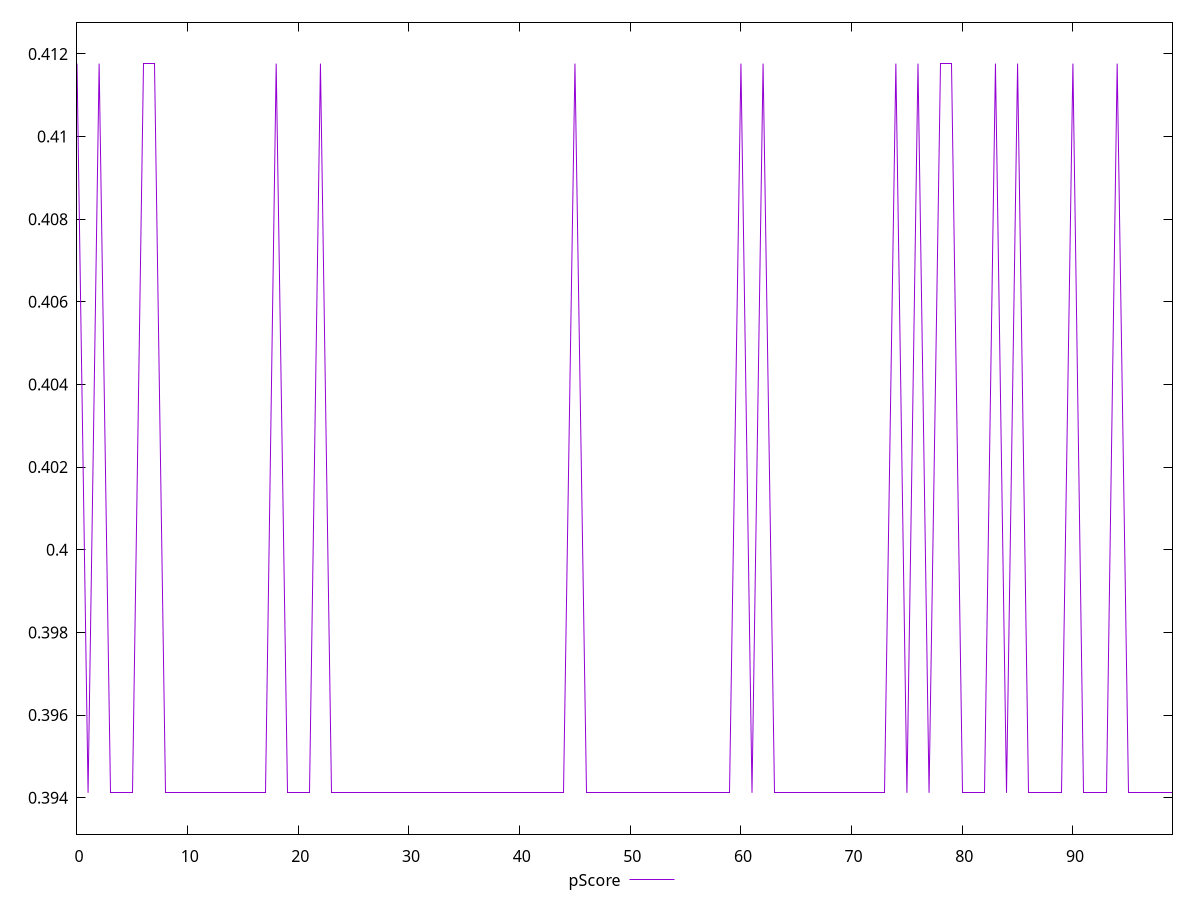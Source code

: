 reset

$pScore <<EOF
0 0.4117647058823529
1 0.3941176470588235
2 0.4117647058823529
3 0.3941176470588235
4 0.3941176470588235
5 0.3941176470588235
6 0.4117647058823529
7 0.4117647058823529
8 0.3941176470588235
9 0.3941176470588235
10 0.3941176470588235
11 0.3941176470588235
12 0.3941176470588235
13 0.3941176470588235
14 0.3941176470588235
15 0.3941176470588235
16 0.3941176470588235
17 0.3941176470588235
18 0.4117647058823529
19 0.3941176470588235
20 0.3941176470588235
21 0.3941176470588235
22 0.4117647058823529
23 0.3941176470588235
24 0.3941176470588235
25 0.3941176470588235
26 0.3941176470588235
27 0.3941176470588235
28 0.3941176470588235
29 0.3941176470588235
30 0.3941176470588235
31 0.3941176470588235
32 0.3941176470588235
33 0.3941176470588235
34 0.3941176470588235
35 0.3941176470588235
36 0.3941176470588235
37 0.3941176470588235
38 0.3941176470588235
39 0.3941176470588235
40 0.3941176470588235
41 0.3941176470588235
42 0.3941176470588235
43 0.3941176470588235
44 0.3941176470588235
45 0.4117647058823529
46 0.3941176470588235
47 0.3941176470588235
48 0.3941176470588235
49 0.3941176470588235
50 0.3941176470588235
51 0.3941176470588235
52 0.3941176470588235
53 0.3941176470588235
54 0.3941176470588235
55 0.3941176470588235
56 0.3941176470588235
57 0.3941176470588235
58 0.3941176470588235
59 0.3941176470588235
60 0.4117647058823529
61 0.3941176470588235
62 0.4117647058823529
63 0.3941176470588235
64 0.3941176470588235
65 0.3941176470588235
66 0.3941176470588235
67 0.3941176470588235
68 0.3941176470588235
69 0.3941176470588235
70 0.3941176470588235
71 0.3941176470588235
72 0.3941176470588235
73 0.3941176470588235
74 0.4117647058823529
75 0.3941176470588235
76 0.4117647058823529
77 0.3941176470588235
78 0.4117647058823529
79 0.4117647058823529
80 0.3941176470588235
81 0.3941176470588235
82 0.3941176470588235
83 0.4117647058823529
84 0.3941176470588235
85 0.4117647058823529
86 0.3941176470588235
87 0.3941176470588235
88 0.3941176470588235
89 0.3941176470588235
90 0.4117647058823529
91 0.3941176470588235
92 0.3941176470588235
93 0.3941176470588235
94 0.4117647058823529
95 0.3941176470588235
96 0.3941176470588235
97 0.3941176470588235
98 0.3941176470588235
99 0.3941176470588235
EOF

set key outside below
set xrange [0:99]
set yrange [0.3931176470588235:0.4127647058823529]
set trange [0.3931176470588235:0.4127647058823529]
set terminal svg size 640, 500 enhanced background rgb 'white'
set output "report_00011_2021-02-09T10:53:21.242Z/uses-webp-images/samples/pages+cached/pScore/values.svg"

plot $pScore title "pScore" with line

reset
